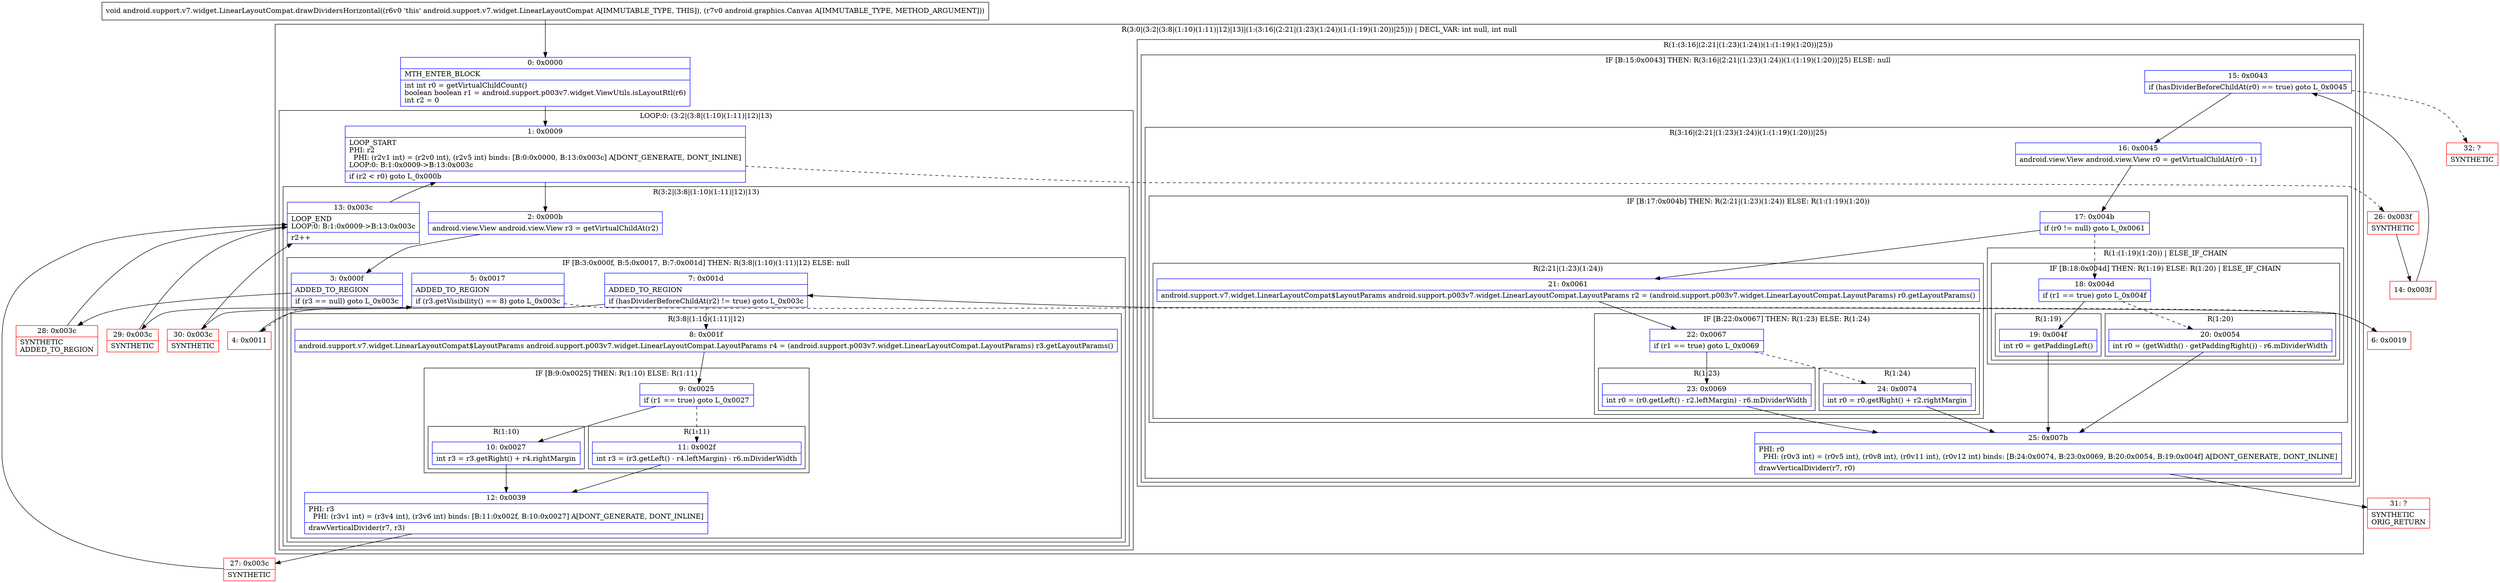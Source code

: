 digraph "CFG forandroid.support.v7.widget.LinearLayoutCompat.drawDividersHorizontal(Landroid\/graphics\/Canvas;)V" {
subgraph cluster_Region_1417043987 {
label = "R(3:0|(3:2|(3:8|(1:10)(1:11)|12)|13)|(1:(3:16|(2:21|(1:23)(1:24))(1:(1:19)(1:20))|25))) | DECL_VAR: int null, int null\l";
node [shape=record,color=blue];
Node_0 [shape=record,label="{0\:\ 0x0000|MTH_ENTER_BLOCK\l|int int r0 = getVirtualChildCount()\lboolean boolean r1 = android.support.p003v7.widget.ViewUtils.isLayoutRtl(r6)\lint r2 = 0\l}"];
subgraph cluster_LoopRegion_2112111965 {
label = "LOOP:0: (3:2|(3:8|(1:10)(1:11)|12)|13)";
node [shape=record,color=blue];
Node_1 [shape=record,label="{1\:\ 0x0009|LOOP_START\lPHI: r2 \l  PHI: (r2v1 int) = (r2v0 int), (r2v5 int) binds: [B:0:0x0000, B:13:0x003c] A[DONT_GENERATE, DONT_INLINE]\lLOOP:0: B:1:0x0009\-\>B:13:0x003c\l|if (r2 \< r0) goto L_0x000b\l}"];
subgraph cluster_Region_413691021 {
label = "R(3:2|(3:8|(1:10)(1:11)|12)|13)";
node [shape=record,color=blue];
Node_2 [shape=record,label="{2\:\ 0x000b|android.view.View android.view.View r3 = getVirtualChildAt(r2)\l}"];
subgraph cluster_IfRegion_1126306094 {
label = "IF [B:3:0x000f, B:5:0x0017, B:7:0x001d] THEN: R(3:8|(1:10)(1:11)|12) ELSE: null";
node [shape=record,color=blue];
Node_3 [shape=record,label="{3\:\ 0x000f|ADDED_TO_REGION\l|if (r3 == null) goto L_0x003c\l}"];
Node_5 [shape=record,label="{5\:\ 0x0017|ADDED_TO_REGION\l|if (r3.getVisibility() == 8) goto L_0x003c\l}"];
Node_7 [shape=record,label="{7\:\ 0x001d|ADDED_TO_REGION\l|if (hasDividerBeforeChildAt(r2) != true) goto L_0x003c\l}"];
subgraph cluster_Region_388127810 {
label = "R(3:8|(1:10)(1:11)|12)";
node [shape=record,color=blue];
Node_8 [shape=record,label="{8\:\ 0x001f|android.support.v7.widget.LinearLayoutCompat$LayoutParams android.support.p003v7.widget.LinearLayoutCompat.LayoutParams r4 = (android.support.p003v7.widget.LinearLayoutCompat.LayoutParams) r3.getLayoutParams()\l}"];
subgraph cluster_IfRegion_283731737 {
label = "IF [B:9:0x0025] THEN: R(1:10) ELSE: R(1:11)";
node [shape=record,color=blue];
Node_9 [shape=record,label="{9\:\ 0x0025|if (r1 == true) goto L_0x0027\l}"];
subgraph cluster_Region_1513261326 {
label = "R(1:10)";
node [shape=record,color=blue];
Node_10 [shape=record,label="{10\:\ 0x0027|int r3 = r3.getRight() + r4.rightMargin\l}"];
}
subgraph cluster_Region_103992166 {
label = "R(1:11)";
node [shape=record,color=blue];
Node_11 [shape=record,label="{11\:\ 0x002f|int r3 = (r3.getLeft() \- r4.leftMargin) \- r6.mDividerWidth\l}"];
}
}
Node_12 [shape=record,label="{12\:\ 0x0039|PHI: r3 \l  PHI: (r3v1 int) = (r3v4 int), (r3v6 int) binds: [B:11:0x002f, B:10:0x0027] A[DONT_GENERATE, DONT_INLINE]\l|drawVerticalDivider(r7, r3)\l}"];
}
}
Node_13 [shape=record,label="{13\:\ 0x003c|LOOP_END\lLOOP:0: B:1:0x0009\-\>B:13:0x003c\l|r2++\l}"];
}
}
subgraph cluster_Region_1509652136 {
label = "R(1:(3:16|(2:21|(1:23)(1:24))(1:(1:19)(1:20))|25))";
node [shape=record,color=blue];
subgraph cluster_IfRegion_1089795681 {
label = "IF [B:15:0x0043] THEN: R(3:16|(2:21|(1:23)(1:24))(1:(1:19)(1:20))|25) ELSE: null";
node [shape=record,color=blue];
Node_15 [shape=record,label="{15\:\ 0x0043|if (hasDividerBeforeChildAt(r0) == true) goto L_0x0045\l}"];
subgraph cluster_Region_2004416285 {
label = "R(3:16|(2:21|(1:23)(1:24))(1:(1:19)(1:20))|25)";
node [shape=record,color=blue];
Node_16 [shape=record,label="{16\:\ 0x0045|android.view.View android.view.View r0 = getVirtualChildAt(r0 \- 1)\l}"];
subgraph cluster_IfRegion_1289941016 {
label = "IF [B:17:0x004b] THEN: R(2:21|(1:23)(1:24)) ELSE: R(1:(1:19)(1:20))";
node [shape=record,color=blue];
Node_17 [shape=record,label="{17\:\ 0x004b|if (r0 != null) goto L_0x0061\l}"];
subgraph cluster_Region_568562582 {
label = "R(2:21|(1:23)(1:24))";
node [shape=record,color=blue];
Node_21 [shape=record,label="{21\:\ 0x0061|android.support.v7.widget.LinearLayoutCompat$LayoutParams android.support.p003v7.widget.LinearLayoutCompat.LayoutParams r2 = (android.support.p003v7.widget.LinearLayoutCompat.LayoutParams) r0.getLayoutParams()\l}"];
subgraph cluster_IfRegion_1333266164 {
label = "IF [B:22:0x0067] THEN: R(1:23) ELSE: R(1:24)";
node [shape=record,color=blue];
Node_22 [shape=record,label="{22\:\ 0x0067|if (r1 == true) goto L_0x0069\l}"];
subgraph cluster_Region_2054446883 {
label = "R(1:23)";
node [shape=record,color=blue];
Node_23 [shape=record,label="{23\:\ 0x0069|int r0 = (r0.getLeft() \- r2.leftMargin) \- r6.mDividerWidth\l}"];
}
subgraph cluster_Region_697080354 {
label = "R(1:24)";
node [shape=record,color=blue];
Node_24 [shape=record,label="{24\:\ 0x0074|int r0 = r0.getRight() + r2.rightMargin\l}"];
}
}
}
subgraph cluster_Region_1909372570 {
label = "R(1:(1:19)(1:20)) | ELSE_IF_CHAIN\l";
node [shape=record,color=blue];
subgraph cluster_IfRegion_676902532 {
label = "IF [B:18:0x004d] THEN: R(1:19) ELSE: R(1:20) | ELSE_IF_CHAIN\l";
node [shape=record,color=blue];
Node_18 [shape=record,label="{18\:\ 0x004d|if (r1 == true) goto L_0x004f\l}"];
subgraph cluster_Region_1333235656 {
label = "R(1:19)";
node [shape=record,color=blue];
Node_19 [shape=record,label="{19\:\ 0x004f|int r0 = getPaddingLeft()\l}"];
}
subgraph cluster_Region_1916128571 {
label = "R(1:20)";
node [shape=record,color=blue];
Node_20 [shape=record,label="{20\:\ 0x0054|int r0 = (getWidth() \- getPaddingRight()) \- r6.mDividerWidth\l}"];
}
}
}
}
Node_25 [shape=record,label="{25\:\ 0x007b|PHI: r0 \l  PHI: (r0v3 int) = (r0v5 int), (r0v8 int), (r0v11 int), (r0v12 int) binds: [B:24:0x0074, B:23:0x0069, B:20:0x0054, B:19:0x004f] A[DONT_GENERATE, DONT_INLINE]\l|drawVerticalDivider(r7, r0)\l}"];
}
}
}
}
Node_4 [shape=record,color=red,label="{4\:\ 0x0011}"];
Node_6 [shape=record,color=red,label="{6\:\ 0x0019}"];
Node_14 [shape=record,color=red,label="{14\:\ 0x003f}"];
Node_26 [shape=record,color=red,label="{26\:\ 0x003f|SYNTHETIC\l}"];
Node_27 [shape=record,color=red,label="{27\:\ 0x003c|SYNTHETIC\l}"];
Node_28 [shape=record,color=red,label="{28\:\ 0x003c|SYNTHETIC\lADDED_TO_REGION\l}"];
Node_29 [shape=record,color=red,label="{29\:\ 0x003c|SYNTHETIC\l}"];
Node_30 [shape=record,color=red,label="{30\:\ 0x003c|SYNTHETIC\l}"];
Node_31 [shape=record,color=red,label="{31\:\ ?|SYNTHETIC\lORIG_RETURN\l}"];
Node_32 [shape=record,color=red,label="{32\:\ ?|SYNTHETIC\l}"];
MethodNode[shape=record,label="{void android.support.v7.widget.LinearLayoutCompat.drawDividersHorizontal((r6v0 'this' android.support.v7.widget.LinearLayoutCompat A[IMMUTABLE_TYPE, THIS]), (r7v0 android.graphics.Canvas A[IMMUTABLE_TYPE, METHOD_ARGUMENT])) }"];
MethodNode -> Node_0;
Node_0 -> Node_1;
Node_1 -> Node_2;
Node_1 -> Node_26[style=dashed];
Node_2 -> Node_3;
Node_3 -> Node_4[style=dashed];
Node_3 -> Node_28;
Node_5 -> Node_6[style=dashed];
Node_5 -> Node_29;
Node_7 -> Node_8[style=dashed];
Node_7 -> Node_30;
Node_8 -> Node_9;
Node_9 -> Node_10;
Node_9 -> Node_11[style=dashed];
Node_10 -> Node_12;
Node_11 -> Node_12;
Node_12 -> Node_27;
Node_13 -> Node_1;
Node_15 -> Node_16;
Node_15 -> Node_32[style=dashed];
Node_16 -> Node_17;
Node_17 -> Node_18[style=dashed];
Node_17 -> Node_21;
Node_21 -> Node_22;
Node_22 -> Node_23;
Node_22 -> Node_24[style=dashed];
Node_23 -> Node_25;
Node_24 -> Node_25;
Node_18 -> Node_19;
Node_18 -> Node_20[style=dashed];
Node_19 -> Node_25;
Node_20 -> Node_25;
Node_25 -> Node_31;
Node_4 -> Node_5;
Node_6 -> Node_7;
Node_14 -> Node_15;
Node_26 -> Node_14;
Node_27 -> Node_13;
Node_28 -> Node_13;
Node_29 -> Node_13;
Node_30 -> Node_13;
}

